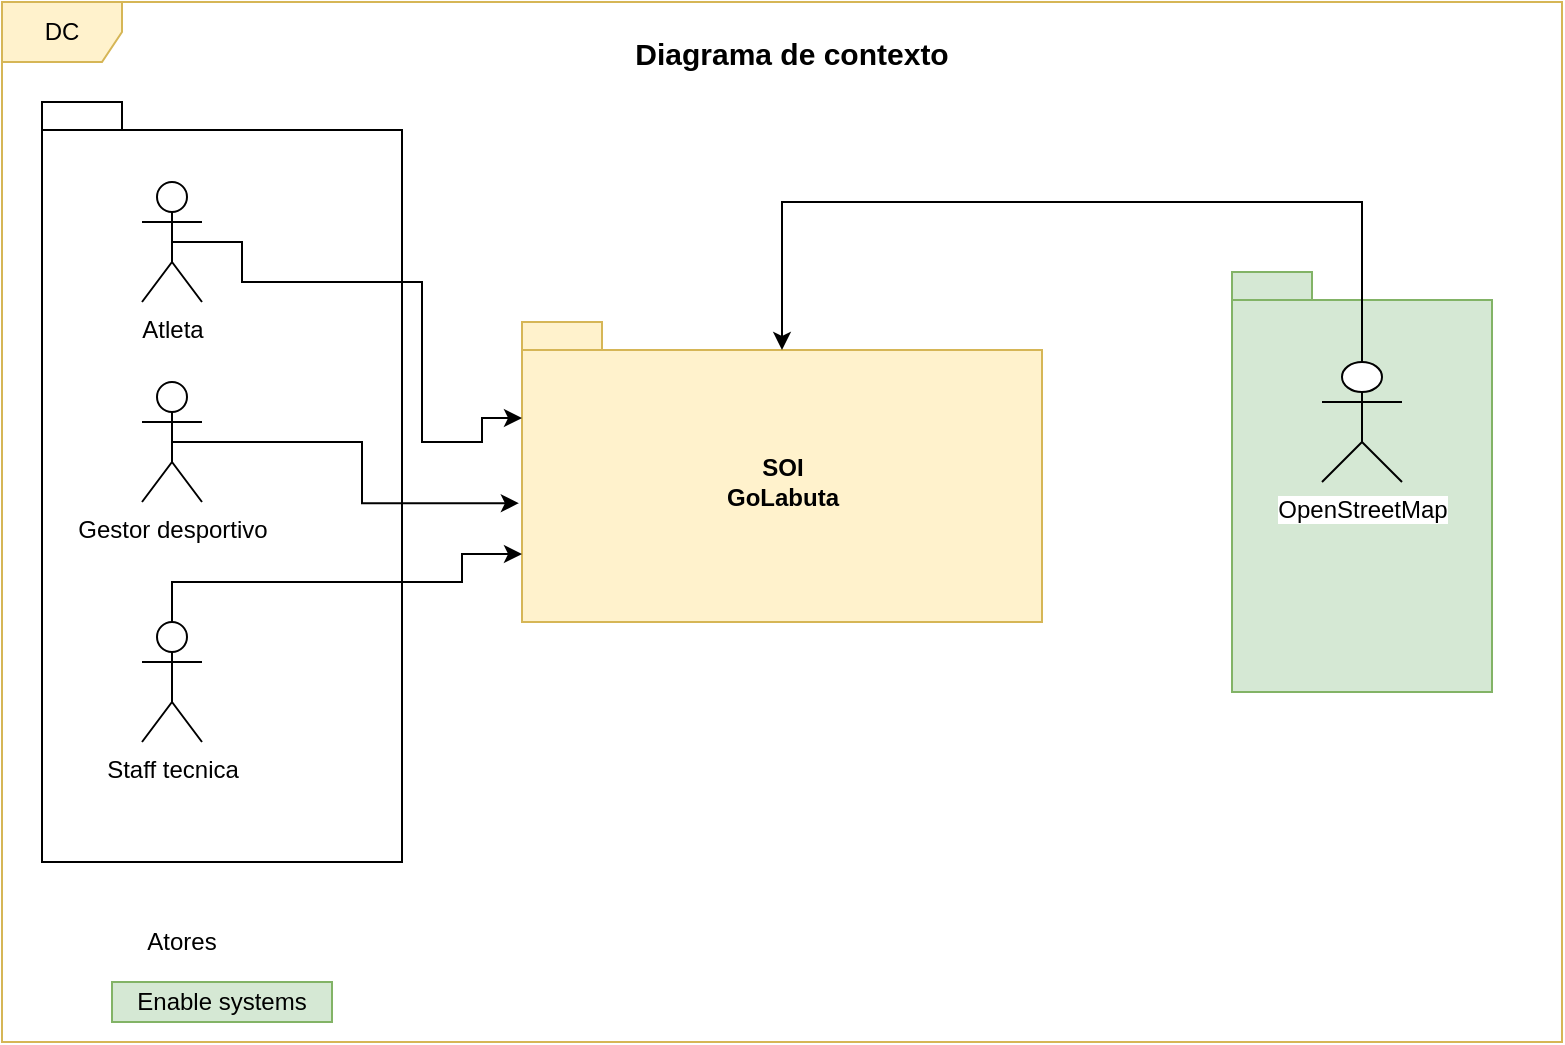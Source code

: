 <mxfile version="12.5.4" type="device"><diagram id="5TEr9pwAaKO4iSVHyow2" name="Page-1"><mxGraphModel dx="1198" dy="773" grid="0" gridSize="10" guides="1" tooltips="1" connect="1" arrows="1" fold="1" page="1" pageScale="1" pageWidth="827" pageHeight="1169" math="0" shadow="0"><root><mxCell id="0"/><mxCell id="1" parent="0"/><mxCell id="oQwgCkKNtjnU_e56AvQa-51" value="" style="shape=folder;fontStyle=1;spacingTop=10;tabWidth=40;tabHeight=14;tabPosition=left;html=1;fillColor=#d5e8d4;strokeColor=#82b366;" vertex="1" parent="1"><mxGeometry x="625" y="215" width="130" height="210" as="geometry"/></mxCell><mxCell id="oQwgCkKNtjnU_e56AvQa-49" value="" style="shape=folder;fontStyle=1;spacingTop=10;tabWidth=40;tabHeight=14;tabPosition=left;html=1;" vertex="1" parent="1"><mxGeometry x="30" y="130" width="180" height="380" as="geometry"/></mxCell><mxCell id="oQwgCkKNtjnU_e56AvQa-9" value="SOI&lt;br&gt;GoLabuta" style="shape=folder;fontStyle=1;spacingTop=10;tabWidth=40;tabHeight=14;tabPosition=left;html=1;fillColor=#fff2cc;strokeColor=#d6b656;" vertex="1" parent="1"><mxGeometry x="270" y="240" width="260" height="150" as="geometry"/></mxCell><mxCell id="oQwgCkKNtjnU_e56AvQa-23" style="edgeStyle=orthogonalEdgeStyle;rounded=0;orthogonalLoop=1;jettySize=auto;html=1;exitX=0.5;exitY=0.5;exitDx=0;exitDy=0;exitPerimeter=0;entryX=0;entryY=0;entryDx=0;entryDy=48;entryPerimeter=0;" edge="1" parent="1" source="oQwgCkKNtjnU_e56AvQa-10" target="oQwgCkKNtjnU_e56AvQa-9"><mxGeometry relative="1" as="geometry"><mxPoint x="260" y="280" as="targetPoint"/><Array as="points"><mxPoint x="130" y="200"/><mxPoint x="130" y="220"/><mxPoint x="220" y="220"/><mxPoint x="220" y="300"/><mxPoint x="250" y="300"/><mxPoint x="250" y="288"/></Array></mxGeometry></mxCell><mxCell id="oQwgCkKNtjnU_e56AvQa-10" value="Atleta" style="shape=umlActor;verticalLabelPosition=bottom;labelBackgroundColor=#ffffff;verticalAlign=top;html=1;" vertex="1" parent="1"><mxGeometry x="80" y="170" width="30" height="60" as="geometry"/></mxCell><mxCell id="oQwgCkKNtjnU_e56AvQa-26" style="edgeStyle=orthogonalEdgeStyle;rounded=0;orthogonalLoop=1;jettySize=auto;html=1;" edge="1" parent="1" source="oQwgCkKNtjnU_e56AvQa-11"><mxGeometry relative="1" as="geometry"><mxPoint x="400" y="254" as="targetPoint"/><Array as="points"><mxPoint x="690" y="180"/><mxPoint x="400" y="180"/></Array></mxGeometry></mxCell><mxCell id="oQwgCkKNtjnU_e56AvQa-11" value="OpenStreetMap" style="shape=umlActor;verticalLabelPosition=bottom;labelBackgroundColor=#ffffff;verticalAlign=top;html=1;" vertex="1" parent="1"><mxGeometry x="670" y="260" width="40" height="60" as="geometry"/></mxCell><mxCell id="oQwgCkKNtjnU_e56AvQa-22" style="edgeStyle=orthogonalEdgeStyle;rounded=0;orthogonalLoop=1;jettySize=auto;html=1;exitX=0.5;exitY=0.5;exitDx=0;exitDy=0;exitPerimeter=0;entryX=0;entryY=0;entryDx=0;entryDy=116;entryPerimeter=0;" edge="1" parent="1" source="oQwgCkKNtjnU_e56AvQa-12" target="oQwgCkKNtjnU_e56AvQa-9"><mxGeometry relative="1" as="geometry"><mxPoint x="260" y="360" as="targetPoint"/><Array as="points"><mxPoint x="95" y="370"/><mxPoint x="240" y="370"/><mxPoint x="240" y="356"/></Array></mxGeometry></mxCell><mxCell id="oQwgCkKNtjnU_e56AvQa-12" value="Staff tecnica" style="shape=umlActor;verticalLabelPosition=bottom;labelBackgroundColor=#ffffff;verticalAlign=top;html=1;" vertex="1" parent="1"><mxGeometry x="80" y="390" width="30" height="60" as="geometry"/></mxCell><mxCell id="oQwgCkKNtjnU_e56AvQa-33" value="DC" style="shape=umlFrame;whiteSpace=wrap;html=1;fillColor=#fff2cc;strokeColor=#d6b656;" vertex="1" parent="1"><mxGeometry x="10" y="80" width="780" height="520" as="geometry"/></mxCell><mxCell id="oQwgCkKNtjnU_e56AvQa-36" value="Atores" style="text;html=1;align=center;verticalAlign=middle;whiteSpace=wrap;rounded=0;" vertex="1" parent="1"><mxGeometry x="80" y="540" width="40" height="20" as="geometry"/></mxCell><mxCell id="oQwgCkKNtjnU_e56AvQa-39" value="Enable systems" style="text;html=1;strokeColor=#82b366;fillColor=#d5e8d4;align=center;verticalAlign=middle;whiteSpace=wrap;rounded=0;" vertex="1" parent="1"><mxGeometry x="65" y="570" width="110" height="20" as="geometry"/></mxCell><mxCell id="oQwgCkKNtjnU_e56AvQa-47" style="edgeStyle=orthogonalEdgeStyle;rounded=0;orthogonalLoop=1;jettySize=auto;html=1;exitX=0.5;exitY=0.5;exitDx=0;exitDy=0;exitPerimeter=0;entryX=-0.006;entryY=0.604;entryDx=0;entryDy=0;entryPerimeter=0;" edge="1" parent="1" source="oQwgCkKNtjnU_e56AvQa-46" target="oQwgCkKNtjnU_e56AvQa-9"><mxGeometry relative="1" as="geometry"/></mxCell><mxCell id="oQwgCkKNtjnU_e56AvQa-46" value="Gestor desportivo" style="shape=umlActor;verticalLabelPosition=bottom;labelBackgroundColor=#ffffff;verticalAlign=top;html=1;outlineConnect=0;" vertex="1" parent="1"><mxGeometry x="80" y="270" width="30" height="60" as="geometry"/></mxCell><mxCell id="oQwgCkKNtjnU_e56AvQa-53" value="Diagrama de contexto" style="text;align=center;fontStyle=1;verticalAlign=middle;spacingLeft=3;spacingRight=3;strokeColor=none;rotatable=0;points=[[0,0.5],[1,0.5]];portConstraint=eastwest;spacing=6;fontSize=15;" vertex="1" parent="1"><mxGeometry x="330" y="80" width="150" height="50" as="geometry"/></mxCell></root></mxGraphModel></diagram></mxfile>